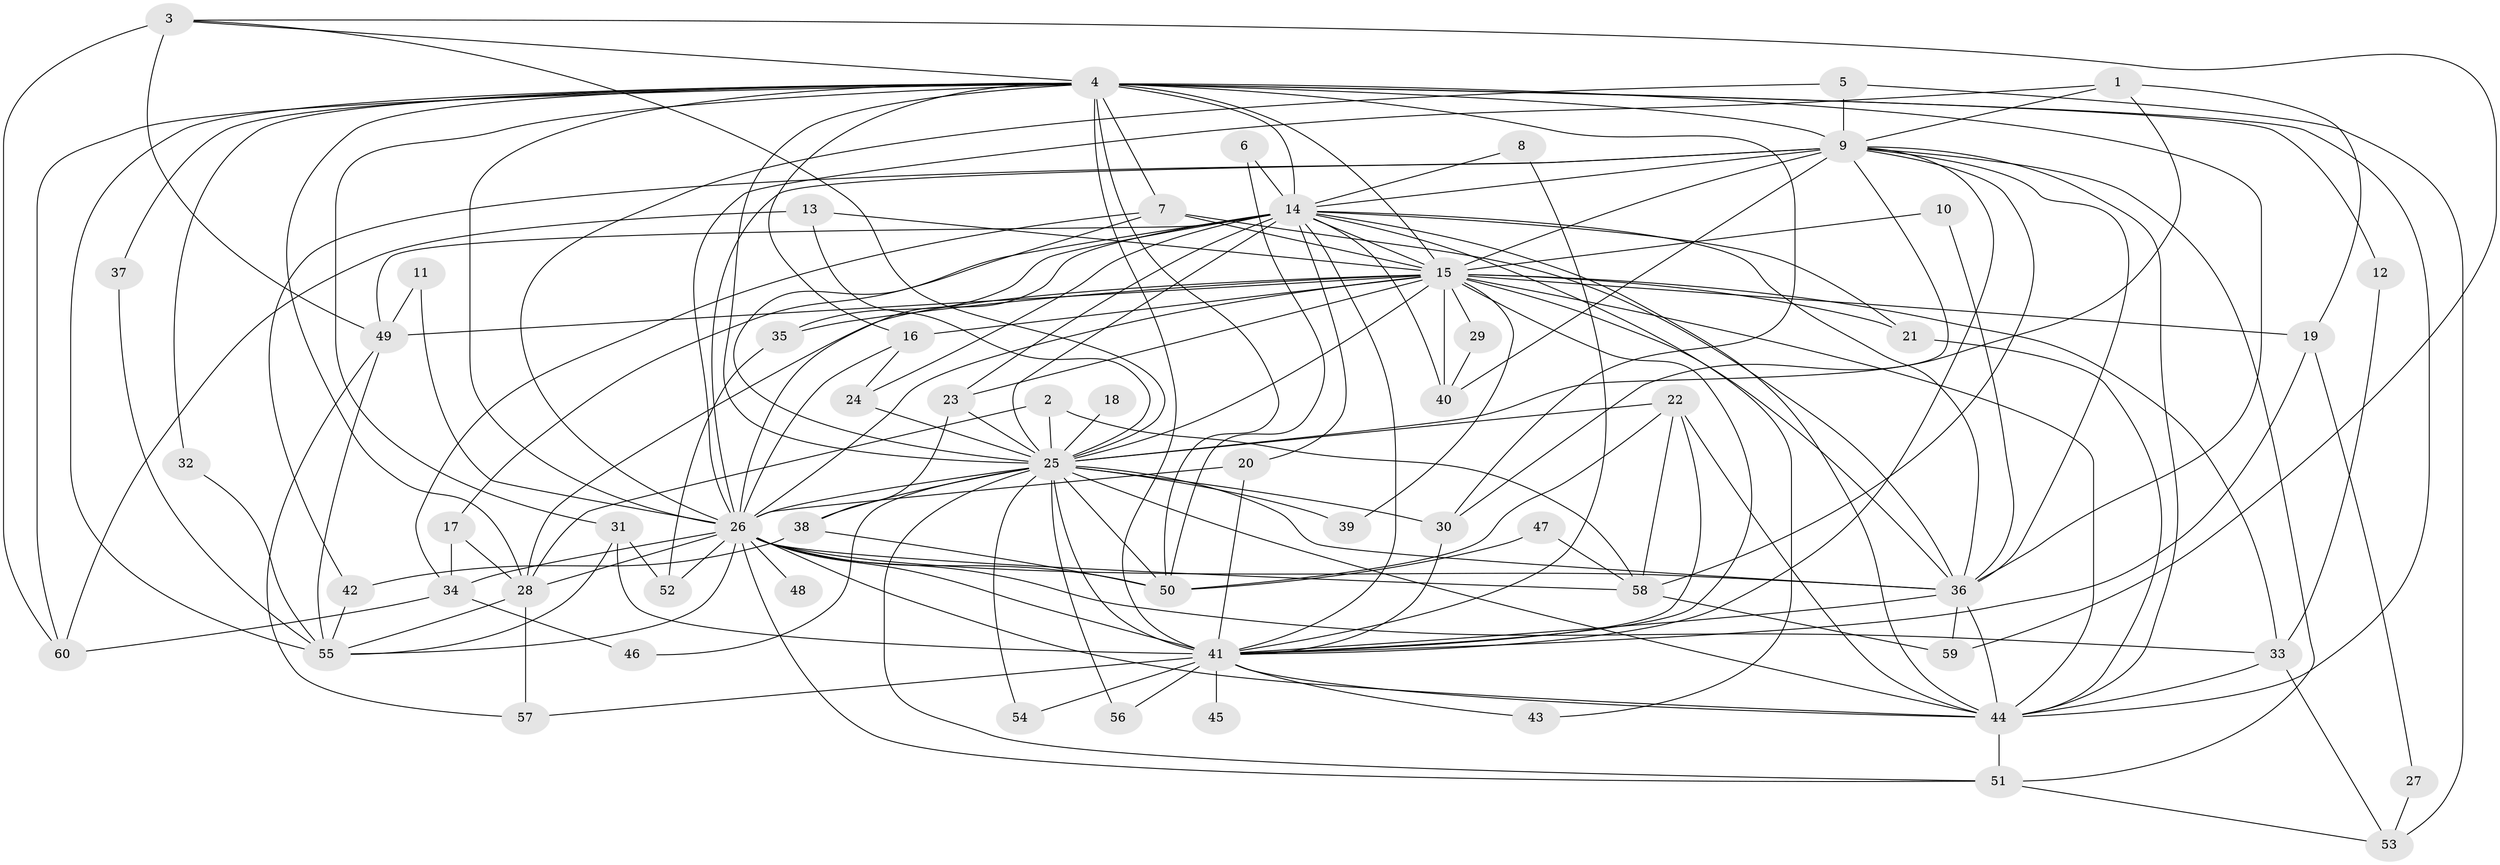// original degree distribution, {19: 0.016666666666666666, 32: 0.008333333333333333, 29: 0.008333333333333333, 26: 0.008333333333333333, 23: 0.008333333333333333, 28: 0.008333333333333333, 17: 0.016666666666666666, 16: 0.008333333333333333, 7: 0.008333333333333333, 4: 0.058333333333333334, 2: 0.575, 3: 0.18333333333333332, 5: 0.041666666666666664, 6: 0.03333333333333333, 8: 0.016666666666666666}
// Generated by graph-tools (version 1.1) at 2025/01/03/09/25 03:01:24]
// undirected, 60 vertices, 168 edges
graph export_dot {
graph [start="1"]
  node [color=gray90,style=filled];
  1;
  2;
  3;
  4;
  5;
  6;
  7;
  8;
  9;
  10;
  11;
  12;
  13;
  14;
  15;
  16;
  17;
  18;
  19;
  20;
  21;
  22;
  23;
  24;
  25;
  26;
  27;
  28;
  29;
  30;
  31;
  32;
  33;
  34;
  35;
  36;
  37;
  38;
  39;
  40;
  41;
  42;
  43;
  44;
  45;
  46;
  47;
  48;
  49;
  50;
  51;
  52;
  53;
  54;
  55;
  56;
  57;
  58;
  59;
  60;
  1 -- 9 [weight=1.0];
  1 -- 19 [weight=1.0];
  1 -- 26 [weight=1.0];
  1 -- 30 [weight=1.0];
  2 -- 25 [weight=1.0];
  2 -- 28 [weight=1.0];
  2 -- 58 [weight=1.0];
  3 -- 4 [weight=1.0];
  3 -- 25 [weight=1.0];
  3 -- 49 [weight=1.0];
  3 -- 59 [weight=1.0];
  3 -- 60 [weight=1.0];
  4 -- 7 [weight=1.0];
  4 -- 9 [weight=3.0];
  4 -- 12 [weight=1.0];
  4 -- 14 [weight=3.0];
  4 -- 15 [weight=2.0];
  4 -- 16 [weight=1.0];
  4 -- 25 [weight=2.0];
  4 -- 26 [weight=2.0];
  4 -- 28 [weight=1.0];
  4 -- 30 [weight=1.0];
  4 -- 31 [weight=1.0];
  4 -- 32 [weight=1.0];
  4 -- 36 [weight=3.0];
  4 -- 37 [weight=1.0];
  4 -- 41 [weight=3.0];
  4 -- 44 [weight=2.0];
  4 -- 50 [weight=2.0];
  4 -- 55 [weight=1.0];
  4 -- 60 [weight=1.0];
  5 -- 9 [weight=1.0];
  5 -- 26 [weight=1.0];
  5 -- 53 [weight=1.0];
  6 -- 14 [weight=1.0];
  6 -- 50 [weight=1.0];
  7 -- 15 [weight=1.0];
  7 -- 25 [weight=1.0];
  7 -- 34 [weight=1.0];
  7 -- 36 [weight=1.0];
  8 -- 14 [weight=1.0];
  8 -- 41 [weight=1.0];
  9 -- 14 [weight=2.0];
  9 -- 15 [weight=2.0];
  9 -- 25 [weight=2.0];
  9 -- 26 [weight=2.0];
  9 -- 36 [weight=2.0];
  9 -- 40 [weight=1.0];
  9 -- 41 [weight=1.0];
  9 -- 42 [weight=1.0];
  9 -- 44 [weight=1.0];
  9 -- 51 [weight=1.0];
  9 -- 58 [weight=1.0];
  10 -- 15 [weight=1.0];
  10 -- 36 [weight=1.0];
  11 -- 26 [weight=1.0];
  11 -- 49 [weight=1.0];
  12 -- 33 [weight=1.0];
  13 -- 15 [weight=1.0];
  13 -- 25 [weight=1.0];
  13 -- 60 [weight=1.0];
  14 -- 15 [weight=2.0];
  14 -- 17 [weight=1.0];
  14 -- 20 [weight=1.0];
  14 -- 21 [weight=1.0];
  14 -- 23 [weight=1.0];
  14 -- 24 [weight=1.0];
  14 -- 25 [weight=2.0];
  14 -- 26 [weight=2.0];
  14 -- 35 [weight=1.0];
  14 -- 36 [weight=1.0];
  14 -- 40 [weight=1.0];
  14 -- 41 [weight=2.0];
  14 -- 43 [weight=1.0];
  14 -- 44 [weight=1.0];
  14 -- 49 [weight=1.0];
  15 -- 16 [weight=1.0];
  15 -- 19 [weight=1.0];
  15 -- 21 [weight=1.0];
  15 -- 23 [weight=1.0];
  15 -- 25 [weight=1.0];
  15 -- 26 [weight=1.0];
  15 -- 28 [weight=1.0];
  15 -- 29 [weight=1.0];
  15 -- 33 [weight=1.0];
  15 -- 35 [weight=2.0];
  15 -- 36 [weight=3.0];
  15 -- 39 [weight=1.0];
  15 -- 40 [weight=2.0];
  15 -- 41 [weight=1.0];
  15 -- 44 [weight=1.0];
  15 -- 49 [weight=1.0];
  16 -- 24 [weight=1.0];
  16 -- 26 [weight=1.0];
  17 -- 28 [weight=1.0];
  17 -- 34 [weight=1.0];
  18 -- 25 [weight=1.0];
  19 -- 27 [weight=1.0];
  19 -- 41 [weight=1.0];
  20 -- 26 [weight=1.0];
  20 -- 41 [weight=1.0];
  21 -- 44 [weight=1.0];
  22 -- 25 [weight=1.0];
  22 -- 41 [weight=1.0];
  22 -- 44 [weight=1.0];
  22 -- 50 [weight=1.0];
  22 -- 58 [weight=1.0];
  23 -- 25 [weight=1.0];
  23 -- 38 [weight=1.0];
  24 -- 25 [weight=1.0];
  25 -- 26 [weight=1.0];
  25 -- 30 [weight=1.0];
  25 -- 36 [weight=2.0];
  25 -- 38 [weight=2.0];
  25 -- 39 [weight=1.0];
  25 -- 41 [weight=1.0];
  25 -- 44 [weight=3.0];
  25 -- 46 [weight=1.0];
  25 -- 50 [weight=1.0];
  25 -- 51 [weight=1.0];
  25 -- 54 [weight=1.0];
  25 -- 56 [weight=1.0];
  26 -- 28 [weight=1.0];
  26 -- 33 [weight=1.0];
  26 -- 34 [weight=1.0];
  26 -- 36 [weight=1.0];
  26 -- 41 [weight=1.0];
  26 -- 44 [weight=1.0];
  26 -- 48 [weight=1.0];
  26 -- 50 [weight=1.0];
  26 -- 51 [weight=1.0];
  26 -- 52 [weight=1.0];
  26 -- 55 [weight=1.0];
  26 -- 58 [weight=1.0];
  27 -- 53 [weight=1.0];
  28 -- 55 [weight=1.0];
  28 -- 57 [weight=1.0];
  29 -- 40 [weight=1.0];
  30 -- 41 [weight=1.0];
  31 -- 41 [weight=1.0];
  31 -- 52 [weight=1.0];
  31 -- 55 [weight=1.0];
  32 -- 55 [weight=1.0];
  33 -- 44 [weight=2.0];
  33 -- 53 [weight=1.0];
  34 -- 46 [weight=1.0];
  34 -- 60 [weight=1.0];
  35 -- 52 [weight=1.0];
  36 -- 41 [weight=1.0];
  36 -- 44 [weight=1.0];
  36 -- 59 [weight=1.0];
  37 -- 55 [weight=1.0];
  38 -- 42 [weight=1.0];
  38 -- 50 [weight=1.0];
  41 -- 43 [weight=1.0];
  41 -- 44 [weight=1.0];
  41 -- 45 [weight=1.0];
  41 -- 54 [weight=1.0];
  41 -- 56 [weight=1.0];
  41 -- 57 [weight=1.0];
  42 -- 55 [weight=1.0];
  44 -- 51 [weight=2.0];
  47 -- 50 [weight=1.0];
  47 -- 58 [weight=1.0];
  49 -- 55 [weight=1.0];
  49 -- 57 [weight=1.0];
  51 -- 53 [weight=1.0];
  58 -- 59 [weight=1.0];
}
